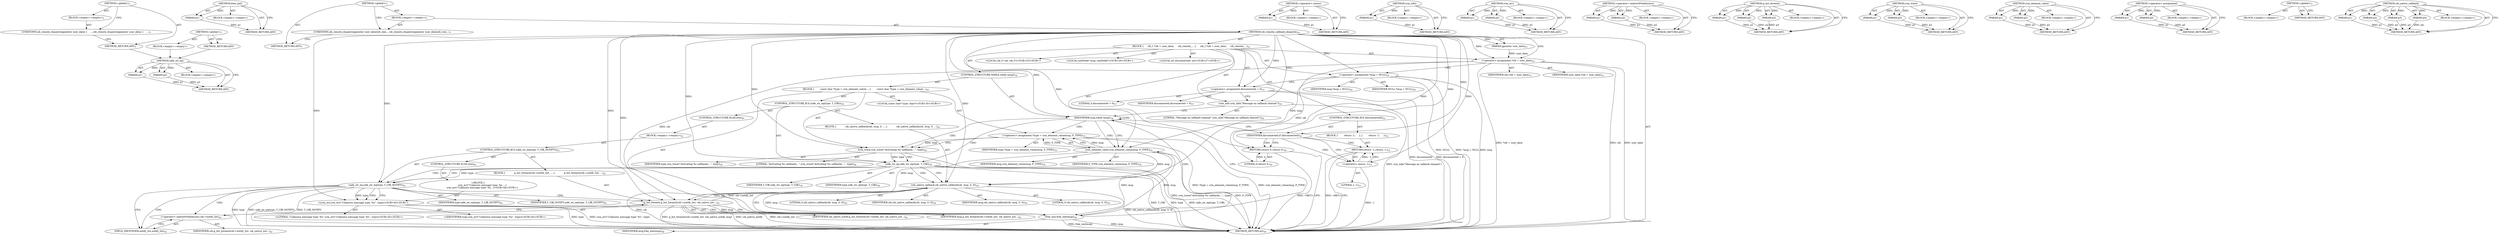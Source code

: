 digraph "cib_native_callback" {
vulnerable_6 [label=<(METHOD,&lt;global&gt;)<SUB>1</SUB>>];
vulnerable_7 [label=<(BLOCK,&lt;empty&gt;,&lt;empty&gt;)<SUB>1</SUB>>];
vulnerable_8 [label=<(UNKNOWN,cib_remote_dispatch(gpointer user_data)
 {
    ...,cib_remote_dispatch(gpointer user_data)
 {
    ...)<SUB>1</SUB>>];
vulnerable_9 [label=<(METHOD_RETURN,ANY)<SUB>1</SUB>>];
vulnerable_14 [label=<(METHOD,&lt;global&gt;)<SUB>1</SUB>>];
vulnerable_15 [label=<(BLOCK,&lt;empty&gt;,&lt;empty&gt;)>];
vulnerable_16 [label=<(METHOD_RETURN,ANY)>];
fixed_126 [label=<(METHOD,safe_str_eq)>];
fixed_127 [label=<(PARAM,p1)>];
fixed_128 [label=<(PARAM,p2)>];
fixed_129 [label=<(BLOCK,&lt;empty&gt;,&lt;empty&gt;)>];
fixed_130 [label=<(METHOD_RETURN,ANY)>];
fixed_154 [label=<(METHOD,free_xml)>];
fixed_155 [label=<(PARAM,p1)>];
fixed_156 [label=<(BLOCK,&lt;empty&gt;,&lt;empty&gt;)>];
fixed_157 [label=<(METHOD_RETURN,ANY)>];
fixed_6 [label=<(METHOD,&lt;global&gt;)<SUB>1</SUB>>];
fixed_7 [label=<(BLOCK,&lt;empty&gt;,&lt;empty&gt;)<SUB>1</SUB>>];
fixed_8 [label=<(UNKNOWN,cib_remote_dispatch(gpointer user_data)
cib_rem...,cib_remote_dispatch(gpointer user_data)
cib_rem...)<SUB>1</SUB>>];
fixed_9 [label=<(METHOD,cib_remote_callback_dispatch)<SUB>20</SUB>>];
fixed_10 [label=<(PARAM,gpointer user_data)<SUB>21</SUB>>];
fixed_11 [label=<(BLOCK,{
     cib_t *cib = user_data;
     cib_remote_...,{
     cib_t *cib = user_data;
     cib_remote_...)<SUB>22</SUB>>];
fixed_12 [label="<(LOCAL,cib_t* cib: cib_t*)<SUB>23</SUB>>"];
fixed_13 [label=<(&lt;operator&gt;.assignment,*cib = user_data)<SUB>23</SUB>>];
fixed_14 [label=<(IDENTIFIER,cib,*cib = user_data)<SUB>23</SUB>>];
fixed_15 [label=<(IDENTIFIER,user_data,*cib = user_data)<SUB>23</SUB>>];
fixed_16 [label="<(LOCAL,xmlNode* msg: xmlNode*)<SUB>26</SUB>>"];
fixed_17 [label=<(&lt;operator&gt;.assignment,*msg = NULL)<SUB>26</SUB>>];
fixed_18 [label=<(IDENTIFIER,msg,*msg = NULL)<SUB>26</SUB>>];
fixed_19 [label=<(IDENTIFIER,NULL,*msg = NULL)<SUB>26</SUB>>];
fixed_20 [label="<(LOCAL,int disconnected: int)<SUB>27</SUB>>"];
fixed_21 [label=<(&lt;operator&gt;.assignment,disconnected = 0)<SUB>27</SUB>>];
fixed_22 [label=<(IDENTIFIER,disconnected,disconnected = 0)<SUB>27</SUB>>];
fixed_23 [label=<(LITERAL,0,disconnected = 0)<SUB>27</SUB>>];
fixed_24 [label=<(crm_info,crm_info(&quot;Message on callback channel&quot;))<SUB>29</SUB>>];
fixed_25 [label=<(LITERAL,&quot;Message on callback channel&quot;,crm_info(&quot;Message on callback channel&quot;))<SUB>29</SUB>>];
fixed_26 [label=<(CONTROL_STRUCTURE,WHILE,while (msg))<SUB>34</SUB>>];
fixed_27 [label=<(IDENTIFIER,msg,while (msg))<SUB>34</SUB>>];
fixed_28 [label=<(BLOCK,{
        const char *type = crm_element_value(...,{
        const char *type = crm_element_value(...)<SUB>34</SUB>>];
fixed_29 [label="<(LOCAL,const char* type: char*)<SUB>35</SUB>>"];
fixed_30 [label=<(&lt;operator&gt;.assignment,*type = crm_element_value(msg, F_TYPE))<SUB>35</SUB>>];
fixed_31 [label=<(IDENTIFIER,type,*type = crm_element_value(msg, F_TYPE))<SUB>35</SUB>>];
fixed_32 [label=<(crm_element_value,crm_element_value(msg, F_TYPE))<SUB>35</SUB>>];
fixed_33 [label=<(IDENTIFIER,msg,crm_element_value(msg, F_TYPE))<SUB>35</SUB>>];
fixed_34 [label=<(IDENTIFIER,F_TYPE,crm_element_value(msg, F_TYPE))<SUB>35</SUB>>];
fixed_35 [label=<(crm_trace,crm_trace(&quot;Activating %s callbacks...&quot;, type))<SUB>36</SUB>>];
fixed_36 [label=<(LITERAL,&quot;Activating %s callbacks...&quot;,crm_trace(&quot;Activating %s callbacks...&quot;, type))<SUB>36</SUB>>];
fixed_37 [label=<(IDENTIFIER,type,crm_trace(&quot;Activating %s callbacks...&quot;, type))<SUB>36</SUB>>];
fixed_38 [label=<(CONTROL_STRUCTURE,IF,if (safe_str_eq(type, T_CIB)))<SUB>38</SUB>>];
fixed_39 [label=<(safe_str_eq,safe_str_eq(type, T_CIB))<SUB>38</SUB>>];
fixed_40 [label=<(IDENTIFIER,type,safe_str_eq(type, T_CIB))<SUB>38</SUB>>];
fixed_41 [label=<(IDENTIFIER,T_CIB,safe_str_eq(type, T_CIB))<SUB>38</SUB>>];
fixed_42 [label=<(BLOCK,{
            cib_native_callback(cib, msg, 0, ...,{
            cib_native_callback(cib, msg, 0, ...)<SUB>38</SUB>>];
fixed_43 [label=<(cib_native_callback,cib_native_callback(cib, msg, 0, 0))<SUB>39</SUB>>];
fixed_44 [label=<(IDENTIFIER,cib,cib_native_callback(cib, msg, 0, 0))<SUB>39</SUB>>];
fixed_45 [label=<(IDENTIFIER,msg,cib_native_callback(cib, msg, 0, 0))<SUB>39</SUB>>];
fixed_46 [label=<(LITERAL,0,cib_native_callback(cib, msg, 0, 0))<SUB>39</SUB>>];
fixed_47 [label=<(LITERAL,0,cib_native_callback(cib, msg, 0, 0))<SUB>39</SUB>>];
fixed_48 [label=<(CONTROL_STRUCTURE,ELSE,else)<SUB>41</SUB>>];
fixed_49 [label=<(BLOCK,&lt;empty&gt;,&lt;empty&gt;)<SUB>41</SUB>>];
fixed_50 [label=<(CONTROL_STRUCTURE,IF,if (safe_str_eq(type, T_CIB_NOTIFY)))<SUB>41</SUB>>];
fixed_51 [label=<(safe_str_eq,safe_str_eq(type, T_CIB_NOTIFY))<SUB>41</SUB>>];
fixed_52 [label=<(IDENTIFIER,type,safe_str_eq(type, T_CIB_NOTIFY))<SUB>41</SUB>>];
fixed_53 [label=<(IDENTIFIER,T_CIB_NOTIFY,safe_str_eq(type, T_CIB_NOTIFY))<SUB>41</SUB>>];
fixed_54 [label=<(BLOCK,{
            g_list_foreach(cib-&gt;notify_list, ...,{
            g_list_foreach(cib-&gt;notify_list, ...)<SUB>41</SUB>>];
fixed_55 [label=<(g_list_foreach,g_list_foreach(cib-&gt;notify_list, cib_native_not...)<SUB>42</SUB>>];
fixed_56 [label=<(&lt;operator&gt;.indirectFieldAccess,cib-&gt;notify_list)<SUB>42</SUB>>];
fixed_57 [label=<(IDENTIFIER,cib,g_list_foreach(cib-&gt;notify_list, cib_native_not...)<SUB>42</SUB>>];
fixed_58 [label=<(FIELD_IDENTIFIER,notify_list,notify_list)<SUB>42</SUB>>];
fixed_59 [label=<(IDENTIFIER,cib_native_notify,g_list_foreach(cib-&gt;notify_list, cib_native_not...)<SUB>42</SUB>>];
fixed_60 [label=<(IDENTIFIER,msg,g_list_foreach(cib-&gt;notify_list, cib_native_not...)<SUB>42</SUB>>];
fixed_61 [label=<(CONTROL_STRUCTURE,ELSE,else)<SUB>44</SUB>>];
fixed_62 [label="<(BLOCK,{
            crm_err(&quot;Unknown message type: %s...,{
            crm_err(&quot;Unknown message type: %s...)<SUB>44</SUB>>"];
fixed_63 [label="<(crm_err,crm_err(&quot;Unknown message type: %s&quot;, type))<SUB>45</SUB>>"];
fixed_64 [label="<(LITERAL,&quot;Unknown message type: %s&quot;,crm_err(&quot;Unknown message type: %s&quot;, type))<SUB>45</SUB>>"];
fixed_65 [label="<(IDENTIFIER,type,crm_err(&quot;Unknown message type: %s&quot;, type))<SUB>45</SUB>>"];
fixed_66 [label=<(free_xml,free_xml(msg))<SUB>48</SUB>>];
fixed_67 [label=<(IDENTIFIER,msg,free_xml(msg))<SUB>48</SUB>>];
fixed_68 [label=<(CONTROL_STRUCTURE,IF,if (disconnected))<SUB>52</SUB>>];
fixed_69 [label=<(IDENTIFIER,disconnected,if (disconnected))<SUB>52</SUB>>];
fixed_70 [label=<(BLOCK,{
        return -1;
     },{
        return -1;
     })<SUB>52</SUB>>];
fixed_71 [label=<(RETURN,return -1;,return -1;)<SUB>53</SUB>>];
fixed_72 [label=<(&lt;operator&gt;.minus,-1)<SUB>53</SUB>>];
fixed_73 [label=<(LITERAL,1,-1)<SUB>53</SUB>>];
fixed_74 [label=<(RETURN,return 0;,return 0;)<SUB>56</SUB>>];
fixed_75 [label=<(LITERAL,0,return 0;)<SUB>56</SUB>>];
fixed_76 [label=<(METHOD_RETURN,int)<SUB>20</SUB>>];
fixed_78 [label=<(METHOD_RETURN,ANY)<SUB>1</SUB>>];
fixed_158 [label=<(METHOD,&lt;operator&gt;.minus)>];
fixed_159 [label=<(PARAM,p1)>];
fixed_160 [label=<(BLOCK,&lt;empty&gt;,&lt;empty&gt;)>];
fixed_161 [label=<(METHOD_RETURN,ANY)>];
fixed_112 [label=<(METHOD,crm_info)>];
fixed_113 [label=<(PARAM,p1)>];
fixed_114 [label=<(BLOCK,&lt;empty&gt;,&lt;empty&gt;)>];
fixed_115 [label=<(METHOD_RETURN,ANY)>];
fixed_149 [label=<(METHOD,crm_err)>];
fixed_150 [label=<(PARAM,p1)>];
fixed_151 [label=<(PARAM,p2)>];
fixed_152 [label=<(BLOCK,&lt;empty&gt;,&lt;empty&gt;)>];
fixed_153 [label=<(METHOD_RETURN,ANY)>];
fixed_144 [label=<(METHOD,&lt;operator&gt;.indirectFieldAccess)>];
fixed_145 [label=<(PARAM,p1)>];
fixed_146 [label=<(PARAM,p2)>];
fixed_147 [label=<(BLOCK,&lt;empty&gt;,&lt;empty&gt;)>];
fixed_148 [label=<(METHOD_RETURN,ANY)>];
fixed_138 [label=<(METHOD,g_list_foreach)>];
fixed_139 [label=<(PARAM,p1)>];
fixed_140 [label=<(PARAM,p2)>];
fixed_141 [label=<(PARAM,p3)>];
fixed_142 [label=<(BLOCK,&lt;empty&gt;,&lt;empty&gt;)>];
fixed_143 [label=<(METHOD_RETURN,ANY)>];
fixed_121 [label=<(METHOD,crm_trace)>];
fixed_122 [label=<(PARAM,p1)>];
fixed_123 [label=<(PARAM,p2)>];
fixed_124 [label=<(BLOCK,&lt;empty&gt;,&lt;empty&gt;)>];
fixed_125 [label=<(METHOD_RETURN,ANY)>];
fixed_116 [label=<(METHOD,crm_element_value)>];
fixed_117 [label=<(PARAM,p1)>];
fixed_118 [label=<(PARAM,p2)>];
fixed_119 [label=<(BLOCK,&lt;empty&gt;,&lt;empty&gt;)>];
fixed_120 [label=<(METHOD_RETURN,ANY)>];
fixed_107 [label=<(METHOD,&lt;operator&gt;.assignment)>];
fixed_108 [label=<(PARAM,p1)>];
fixed_109 [label=<(PARAM,p2)>];
fixed_110 [label=<(BLOCK,&lt;empty&gt;,&lt;empty&gt;)>];
fixed_111 [label=<(METHOD_RETURN,ANY)>];
fixed_101 [label=<(METHOD,&lt;global&gt;)<SUB>1</SUB>>];
fixed_102 [label=<(BLOCK,&lt;empty&gt;,&lt;empty&gt;)>];
fixed_103 [label=<(METHOD_RETURN,ANY)>];
fixed_131 [label=<(METHOD,cib_native_callback)>];
fixed_132 [label=<(PARAM,p1)>];
fixed_133 [label=<(PARAM,p2)>];
fixed_134 [label=<(PARAM,p3)>];
fixed_135 [label=<(PARAM,p4)>];
fixed_136 [label=<(BLOCK,&lt;empty&gt;,&lt;empty&gt;)>];
fixed_137 [label=<(METHOD_RETURN,ANY)>];
vulnerable_6 -> vulnerable_7  [key=0, label="AST: "];
vulnerable_6 -> vulnerable_9  [key=0, label="AST: "];
vulnerable_6 -> vulnerable_8  [key=0, label="CFG: "];
vulnerable_7 -> vulnerable_8  [key=0, label="AST: "];
vulnerable_8 -> vulnerable_9  [key=0, label="CFG: "];
vulnerable_9 -> fixed_126  [key=0];
vulnerable_14 -> vulnerable_15  [key=0, label="AST: "];
vulnerable_14 -> vulnerable_16  [key=0, label="AST: "];
vulnerable_14 -> vulnerable_16  [key=1, label="CFG: "];
vulnerable_15 -> fixed_126  [key=0];
vulnerable_16 -> fixed_126  [key=0];
fixed_126 -> fixed_127  [key=0, label="AST: "];
fixed_126 -> fixed_127  [key=1, label="DDG: "];
fixed_126 -> fixed_129  [key=0, label="AST: "];
fixed_126 -> fixed_128  [key=0, label="AST: "];
fixed_126 -> fixed_128  [key=1, label="DDG: "];
fixed_126 -> fixed_130  [key=0, label="AST: "];
fixed_126 -> fixed_130  [key=1, label="CFG: "];
fixed_127 -> fixed_130  [key=0, label="DDG: p1"];
fixed_128 -> fixed_130  [key=0, label="DDG: p2"];
fixed_154 -> fixed_155  [key=0, label="AST: "];
fixed_154 -> fixed_155  [key=1, label="DDG: "];
fixed_154 -> fixed_156  [key=0, label="AST: "];
fixed_154 -> fixed_157  [key=0, label="AST: "];
fixed_154 -> fixed_157  [key=1, label="CFG: "];
fixed_155 -> fixed_157  [key=0, label="DDG: p1"];
fixed_6 -> fixed_7  [key=0, label="AST: "];
fixed_6 -> fixed_78  [key=0, label="AST: "];
fixed_6 -> fixed_8  [key=0, label="CFG: "];
fixed_7 -> fixed_8  [key=0, label="AST: "];
fixed_7 -> fixed_9  [key=0, label="AST: "];
fixed_8 -> fixed_78  [key=0, label="CFG: "];
fixed_9 -> fixed_10  [key=0, label="AST: "];
fixed_9 -> fixed_10  [key=1, label="DDG: "];
fixed_9 -> fixed_11  [key=0, label="AST: "];
fixed_9 -> fixed_76  [key=0, label="AST: "];
fixed_9 -> fixed_13  [key=0, label="CFG: "];
fixed_9 -> fixed_13  [key=1, label="DDG: "];
fixed_9 -> fixed_17  [key=0, label="DDG: "];
fixed_9 -> fixed_21  [key=0, label="DDG: "];
fixed_9 -> fixed_74  [key=0, label="DDG: "];
fixed_9 -> fixed_24  [key=0, label="DDG: "];
fixed_9 -> fixed_27  [key=0, label="DDG: "];
fixed_9 -> fixed_69  [key=0, label="DDG: "];
fixed_9 -> fixed_75  [key=0, label="DDG: "];
fixed_9 -> fixed_35  [key=0, label="DDG: "];
fixed_9 -> fixed_66  [key=0, label="DDG: "];
fixed_9 -> fixed_32  [key=0, label="DDG: "];
fixed_9 -> fixed_39  [key=0, label="DDG: "];
fixed_9 -> fixed_72  [key=0, label="DDG: "];
fixed_9 -> fixed_43  [key=0, label="DDG: "];
fixed_9 -> fixed_51  [key=0, label="DDG: "];
fixed_9 -> fixed_55  [key=0, label="DDG: "];
fixed_9 -> fixed_63  [key=0, label="DDG: "];
fixed_10 -> fixed_13  [key=0, label="DDG: user_data"];
fixed_11 -> fixed_12  [key=0, label="AST: "];
fixed_11 -> fixed_13  [key=0, label="AST: "];
fixed_11 -> fixed_16  [key=0, label="AST: "];
fixed_11 -> fixed_17  [key=0, label="AST: "];
fixed_11 -> fixed_20  [key=0, label="AST: "];
fixed_11 -> fixed_21  [key=0, label="AST: "];
fixed_11 -> fixed_24  [key=0, label="AST: "];
fixed_11 -> fixed_26  [key=0, label="AST: "];
fixed_11 -> fixed_68  [key=0, label="AST: "];
fixed_11 -> fixed_74  [key=0, label="AST: "];
fixed_13 -> fixed_14  [key=0, label="AST: "];
fixed_13 -> fixed_15  [key=0, label="AST: "];
fixed_13 -> fixed_17  [key=0, label="CFG: "];
fixed_13 -> fixed_76  [key=0, label="DDG: cib"];
fixed_13 -> fixed_76  [key=1, label="DDG: user_data"];
fixed_13 -> fixed_76  [key=2, label="DDG: *cib = user_data"];
fixed_13 -> fixed_43  [key=0, label="DDG: cib"];
fixed_13 -> fixed_55  [key=0, label="DDG: cib"];
fixed_17 -> fixed_18  [key=0, label="AST: "];
fixed_17 -> fixed_19  [key=0, label="AST: "];
fixed_17 -> fixed_21  [key=0, label="CFG: "];
fixed_17 -> fixed_76  [key=0, label="DDG: msg"];
fixed_17 -> fixed_76  [key=1, label="DDG: *msg = NULL"];
fixed_17 -> fixed_76  [key=2, label="DDG: NULL"];
fixed_17 -> fixed_32  [key=0, label="DDG: msg"];
fixed_21 -> fixed_22  [key=0, label="AST: "];
fixed_21 -> fixed_23  [key=0, label="AST: "];
fixed_21 -> fixed_24  [key=0, label="CFG: "];
fixed_21 -> fixed_76  [key=0, label="DDG: disconnected"];
fixed_21 -> fixed_76  [key=1, label="DDG: disconnected = 0"];
fixed_24 -> fixed_25  [key=0, label="AST: "];
fixed_24 -> fixed_27  [key=0, label="CFG: "];
fixed_24 -> fixed_76  [key=0, label="DDG: crm_info(&quot;Message on callback channel&quot;)"];
fixed_26 -> fixed_27  [key=0, label="AST: "];
fixed_26 -> fixed_28  [key=0, label="AST: "];
fixed_27 -> fixed_69  [key=0, label="CFG: "];
fixed_27 -> fixed_32  [key=0, label="CFG: "];
fixed_27 -> fixed_32  [key=1, label="CDG: "];
fixed_27 -> fixed_30  [key=0, label="CDG: "];
fixed_27 -> fixed_66  [key=0, label="CDG: "];
fixed_27 -> fixed_27  [key=0, label="CDG: "];
fixed_27 -> fixed_35  [key=0, label="CDG: "];
fixed_27 -> fixed_39  [key=0, label="CDG: "];
fixed_28 -> fixed_29  [key=0, label="AST: "];
fixed_28 -> fixed_30  [key=0, label="AST: "];
fixed_28 -> fixed_35  [key=0, label="AST: "];
fixed_28 -> fixed_38  [key=0, label="AST: "];
fixed_28 -> fixed_66  [key=0, label="AST: "];
fixed_30 -> fixed_31  [key=0, label="AST: "];
fixed_30 -> fixed_32  [key=0, label="AST: "];
fixed_30 -> fixed_35  [key=0, label="CFG: "];
fixed_30 -> fixed_35  [key=1, label="DDG: type"];
fixed_30 -> fixed_76  [key=0, label="DDG: crm_element_value(msg, F_TYPE)"];
fixed_30 -> fixed_76  [key=1, label="DDG: *type = crm_element_value(msg, F_TYPE)"];
fixed_32 -> fixed_33  [key=0, label="AST: "];
fixed_32 -> fixed_34  [key=0, label="AST: "];
fixed_32 -> fixed_30  [key=0, label="CFG: "];
fixed_32 -> fixed_30  [key=1, label="DDG: msg"];
fixed_32 -> fixed_30  [key=2, label="DDG: F_TYPE"];
fixed_32 -> fixed_76  [key=0, label="DDG: F_TYPE"];
fixed_32 -> fixed_66  [key=0, label="DDG: msg"];
fixed_32 -> fixed_43  [key=0, label="DDG: msg"];
fixed_32 -> fixed_55  [key=0, label="DDG: msg"];
fixed_35 -> fixed_36  [key=0, label="AST: "];
fixed_35 -> fixed_37  [key=0, label="AST: "];
fixed_35 -> fixed_39  [key=0, label="CFG: "];
fixed_35 -> fixed_39  [key=1, label="DDG: type"];
fixed_35 -> fixed_76  [key=0, label="DDG: crm_trace(&quot;Activating %s callbacks...&quot;, type)"];
fixed_38 -> fixed_39  [key=0, label="AST: "];
fixed_38 -> fixed_42  [key=0, label="AST: "];
fixed_38 -> fixed_48  [key=0, label="AST: "];
fixed_39 -> fixed_40  [key=0, label="AST: "];
fixed_39 -> fixed_41  [key=0, label="AST: "];
fixed_39 -> fixed_43  [key=0, label="CFG: "];
fixed_39 -> fixed_43  [key=1, label="CDG: "];
fixed_39 -> fixed_51  [key=0, label="CFG: "];
fixed_39 -> fixed_51  [key=1, label="DDG: type"];
fixed_39 -> fixed_51  [key=2, label="CDG: "];
fixed_39 -> fixed_76  [key=0, label="DDG: type"];
fixed_39 -> fixed_76  [key=1, label="DDG: safe_str_eq(type, T_CIB)"];
fixed_39 -> fixed_76  [key=2, label="DDG: T_CIB"];
fixed_42 -> fixed_43  [key=0, label="AST: "];
fixed_43 -> fixed_44  [key=0, label="AST: "];
fixed_43 -> fixed_45  [key=0, label="AST: "];
fixed_43 -> fixed_46  [key=0, label="AST: "];
fixed_43 -> fixed_47  [key=0, label="AST: "];
fixed_43 -> fixed_66  [key=0, label="CFG: "];
fixed_43 -> fixed_66  [key=1, label="DDG: msg"];
fixed_43 -> fixed_76  [key=0, label="DDG: cib"];
fixed_43 -> fixed_76  [key=1, label="DDG: cib_native_callback(cib, msg, 0, 0)"];
fixed_43 -> fixed_55  [key=0, label="DDG: cib"];
fixed_48 -> fixed_49  [key=0, label="AST: "];
fixed_49 -> fixed_50  [key=0, label="AST: "];
fixed_50 -> fixed_51  [key=0, label="AST: "];
fixed_50 -> fixed_54  [key=0, label="AST: "];
fixed_50 -> fixed_61  [key=0, label="AST: "];
fixed_51 -> fixed_52  [key=0, label="AST: "];
fixed_51 -> fixed_53  [key=0, label="AST: "];
fixed_51 -> fixed_58  [key=0, label="CFG: "];
fixed_51 -> fixed_58  [key=1, label="CDG: "];
fixed_51 -> fixed_63  [key=0, label="CFG: "];
fixed_51 -> fixed_63  [key=1, label="DDG: type"];
fixed_51 -> fixed_63  [key=2, label="CDG: "];
fixed_51 -> fixed_76  [key=0, label="DDG: type"];
fixed_51 -> fixed_76  [key=1, label="DDG: safe_str_eq(type, T_CIB_NOTIFY)"];
fixed_51 -> fixed_76  [key=2, label="DDG: T_CIB_NOTIFY"];
fixed_51 -> fixed_56  [key=0, label="CDG: "];
fixed_51 -> fixed_55  [key=0, label="CDG: "];
fixed_54 -> fixed_55  [key=0, label="AST: "];
fixed_55 -> fixed_56  [key=0, label="AST: "];
fixed_55 -> fixed_59  [key=0, label="AST: "];
fixed_55 -> fixed_60  [key=0, label="AST: "];
fixed_55 -> fixed_66  [key=0, label="CFG: "];
fixed_55 -> fixed_66  [key=1, label="DDG: msg"];
fixed_55 -> fixed_76  [key=0, label="DDG: cib-&gt;notify_list"];
fixed_55 -> fixed_76  [key=1, label="DDG: g_list_foreach(cib-&gt;notify_list, cib_native_notify, msg)"];
fixed_55 -> fixed_76  [key=2, label="DDG: cib_native_notify"];
fixed_55 -> fixed_43  [key=0, label="DDG: cib-&gt;notify_list"];
fixed_56 -> fixed_57  [key=0, label="AST: "];
fixed_56 -> fixed_58  [key=0, label="AST: "];
fixed_56 -> fixed_55  [key=0, label="CFG: "];
fixed_58 -> fixed_56  [key=0, label="CFG: "];
fixed_61 -> fixed_62  [key=0, label="AST: "];
fixed_62 -> fixed_63  [key=0, label="AST: "];
fixed_63 -> fixed_64  [key=0, label="AST: "];
fixed_63 -> fixed_65  [key=0, label="AST: "];
fixed_63 -> fixed_66  [key=0, label="CFG: "];
fixed_63 -> fixed_76  [key=0, label="DDG: type"];
fixed_63 -> fixed_76  [key=1, label="DDG: crm_err(&quot;Unknown message type: %s&quot;, type)"];
fixed_66 -> fixed_67  [key=0, label="AST: "];
fixed_66 -> fixed_27  [key=0, label="CFG: "];
fixed_66 -> fixed_76  [key=0, label="DDG: msg"];
fixed_66 -> fixed_76  [key=1, label="DDG: free_xml(msg)"];
fixed_66 -> fixed_32  [key=0, label="DDG: msg"];
fixed_68 -> fixed_69  [key=0, label="AST: "];
fixed_68 -> fixed_70  [key=0, label="AST: "];
fixed_69 -> fixed_72  [key=0, label="CFG: "];
fixed_69 -> fixed_72  [key=1, label="CDG: "];
fixed_69 -> fixed_74  [key=0, label="CFG: "];
fixed_69 -> fixed_74  [key=1, label="CDG: "];
fixed_69 -> fixed_71  [key=0, label="CDG: "];
fixed_70 -> fixed_71  [key=0, label="AST: "];
fixed_71 -> fixed_72  [key=0, label="AST: "];
fixed_71 -> fixed_76  [key=0, label="CFG: "];
fixed_71 -> fixed_76  [key=1, label="DDG: &lt;RET&gt;"];
fixed_72 -> fixed_73  [key=0, label="AST: "];
fixed_72 -> fixed_71  [key=0, label="CFG: "];
fixed_72 -> fixed_71  [key=1, label="DDG: -1"];
fixed_72 -> fixed_76  [key=0, label="DDG: -1"];
fixed_74 -> fixed_75  [key=0, label="AST: "];
fixed_74 -> fixed_76  [key=0, label="CFG: "];
fixed_74 -> fixed_76  [key=1, label="DDG: &lt;RET&gt;"];
fixed_75 -> fixed_74  [key=0, label="DDG: 0"];
fixed_158 -> fixed_159  [key=0, label="AST: "];
fixed_158 -> fixed_159  [key=1, label="DDG: "];
fixed_158 -> fixed_160  [key=0, label="AST: "];
fixed_158 -> fixed_161  [key=0, label="AST: "];
fixed_158 -> fixed_161  [key=1, label="CFG: "];
fixed_159 -> fixed_161  [key=0, label="DDG: p1"];
fixed_112 -> fixed_113  [key=0, label="AST: "];
fixed_112 -> fixed_113  [key=1, label="DDG: "];
fixed_112 -> fixed_114  [key=0, label="AST: "];
fixed_112 -> fixed_115  [key=0, label="AST: "];
fixed_112 -> fixed_115  [key=1, label="CFG: "];
fixed_113 -> fixed_115  [key=0, label="DDG: p1"];
fixed_149 -> fixed_150  [key=0, label="AST: "];
fixed_149 -> fixed_150  [key=1, label="DDG: "];
fixed_149 -> fixed_152  [key=0, label="AST: "];
fixed_149 -> fixed_151  [key=0, label="AST: "];
fixed_149 -> fixed_151  [key=1, label="DDG: "];
fixed_149 -> fixed_153  [key=0, label="AST: "];
fixed_149 -> fixed_153  [key=1, label="CFG: "];
fixed_150 -> fixed_153  [key=0, label="DDG: p1"];
fixed_151 -> fixed_153  [key=0, label="DDG: p2"];
fixed_144 -> fixed_145  [key=0, label="AST: "];
fixed_144 -> fixed_145  [key=1, label="DDG: "];
fixed_144 -> fixed_147  [key=0, label="AST: "];
fixed_144 -> fixed_146  [key=0, label="AST: "];
fixed_144 -> fixed_146  [key=1, label="DDG: "];
fixed_144 -> fixed_148  [key=0, label="AST: "];
fixed_144 -> fixed_148  [key=1, label="CFG: "];
fixed_145 -> fixed_148  [key=0, label="DDG: p1"];
fixed_146 -> fixed_148  [key=0, label="DDG: p2"];
fixed_138 -> fixed_139  [key=0, label="AST: "];
fixed_138 -> fixed_139  [key=1, label="DDG: "];
fixed_138 -> fixed_142  [key=0, label="AST: "];
fixed_138 -> fixed_140  [key=0, label="AST: "];
fixed_138 -> fixed_140  [key=1, label="DDG: "];
fixed_138 -> fixed_143  [key=0, label="AST: "];
fixed_138 -> fixed_143  [key=1, label="CFG: "];
fixed_138 -> fixed_141  [key=0, label="AST: "];
fixed_138 -> fixed_141  [key=1, label="DDG: "];
fixed_139 -> fixed_143  [key=0, label="DDG: p1"];
fixed_140 -> fixed_143  [key=0, label="DDG: p2"];
fixed_141 -> fixed_143  [key=0, label="DDG: p3"];
fixed_121 -> fixed_122  [key=0, label="AST: "];
fixed_121 -> fixed_122  [key=1, label="DDG: "];
fixed_121 -> fixed_124  [key=0, label="AST: "];
fixed_121 -> fixed_123  [key=0, label="AST: "];
fixed_121 -> fixed_123  [key=1, label="DDG: "];
fixed_121 -> fixed_125  [key=0, label="AST: "];
fixed_121 -> fixed_125  [key=1, label="CFG: "];
fixed_122 -> fixed_125  [key=0, label="DDG: p1"];
fixed_123 -> fixed_125  [key=0, label="DDG: p2"];
fixed_116 -> fixed_117  [key=0, label="AST: "];
fixed_116 -> fixed_117  [key=1, label="DDG: "];
fixed_116 -> fixed_119  [key=0, label="AST: "];
fixed_116 -> fixed_118  [key=0, label="AST: "];
fixed_116 -> fixed_118  [key=1, label="DDG: "];
fixed_116 -> fixed_120  [key=0, label="AST: "];
fixed_116 -> fixed_120  [key=1, label="CFG: "];
fixed_117 -> fixed_120  [key=0, label="DDG: p1"];
fixed_118 -> fixed_120  [key=0, label="DDG: p2"];
fixed_107 -> fixed_108  [key=0, label="AST: "];
fixed_107 -> fixed_108  [key=1, label="DDG: "];
fixed_107 -> fixed_110  [key=0, label="AST: "];
fixed_107 -> fixed_109  [key=0, label="AST: "];
fixed_107 -> fixed_109  [key=1, label="DDG: "];
fixed_107 -> fixed_111  [key=0, label="AST: "];
fixed_107 -> fixed_111  [key=1, label="CFG: "];
fixed_108 -> fixed_111  [key=0, label="DDG: p1"];
fixed_109 -> fixed_111  [key=0, label="DDG: p2"];
fixed_101 -> fixed_102  [key=0, label="AST: "];
fixed_101 -> fixed_103  [key=0, label="AST: "];
fixed_101 -> fixed_103  [key=1, label="CFG: "];
fixed_131 -> fixed_132  [key=0, label="AST: "];
fixed_131 -> fixed_132  [key=1, label="DDG: "];
fixed_131 -> fixed_136  [key=0, label="AST: "];
fixed_131 -> fixed_133  [key=0, label="AST: "];
fixed_131 -> fixed_133  [key=1, label="DDG: "];
fixed_131 -> fixed_137  [key=0, label="AST: "];
fixed_131 -> fixed_137  [key=1, label="CFG: "];
fixed_131 -> fixed_134  [key=0, label="AST: "];
fixed_131 -> fixed_134  [key=1, label="DDG: "];
fixed_131 -> fixed_135  [key=0, label="AST: "];
fixed_131 -> fixed_135  [key=1, label="DDG: "];
fixed_132 -> fixed_137  [key=0, label="DDG: p1"];
fixed_133 -> fixed_137  [key=0, label="DDG: p2"];
fixed_134 -> fixed_137  [key=0, label="DDG: p3"];
fixed_135 -> fixed_137  [key=0, label="DDG: p4"];
}
